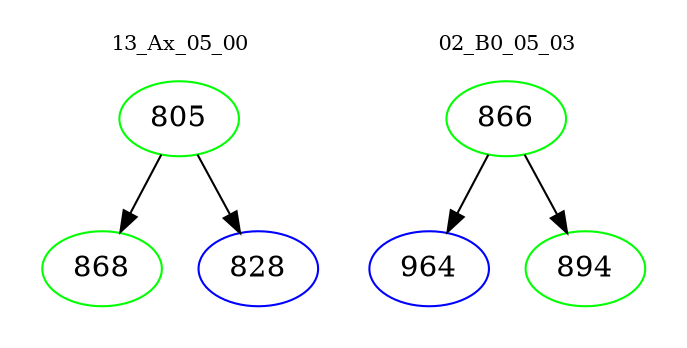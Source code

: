 digraph{
subgraph cluster_0 {
color = white
label = "13_Ax_05_00";
fontsize=10;
T0_805 [label="805", color="green"]
T0_805 -> T0_868 [color="black"]
T0_868 [label="868", color="green"]
T0_805 -> T0_828 [color="black"]
T0_828 [label="828", color="blue"]
}
subgraph cluster_1 {
color = white
label = "02_B0_05_03";
fontsize=10;
T1_866 [label="866", color="green"]
T1_866 -> T1_964 [color="black"]
T1_964 [label="964", color="blue"]
T1_866 -> T1_894 [color="black"]
T1_894 [label="894", color="green"]
}
}

